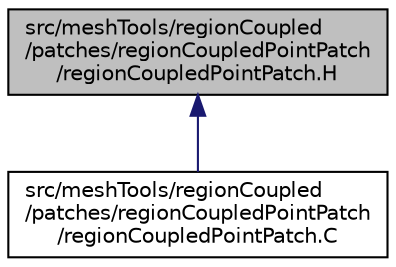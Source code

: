digraph "src/meshTools/regionCoupled/patches/regionCoupledPointPatch/regionCoupledPointPatch.H"
{
  bgcolor="transparent";
  edge [fontname="Helvetica",fontsize="10",labelfontname="Helvetica",labelfontsize="10"];
  node [fontname="Helvetica",fontsize="10",shape=record];
  Node219 [label="src/meshTools/regionCoupled\l/patches/regionCoupledPointPatch\l/regionCoupledPointPatch.H",height=0.2,width=0.4,color="black", fillcolor="grey75", style="filled", fontcolor="black"];
  Node219 -> Node220 [dir="back",color="midnightblue",fontsize="10",style="solid",fontname="Helvetica"];
  Node220 [label="src/meshTools/regionCoupled\l/patches/regionCoupledPointPatch\l/regionCoupledPointPatch.C",height=0.2,width=0.4,color="black",URL="$a08417.html"];
}
